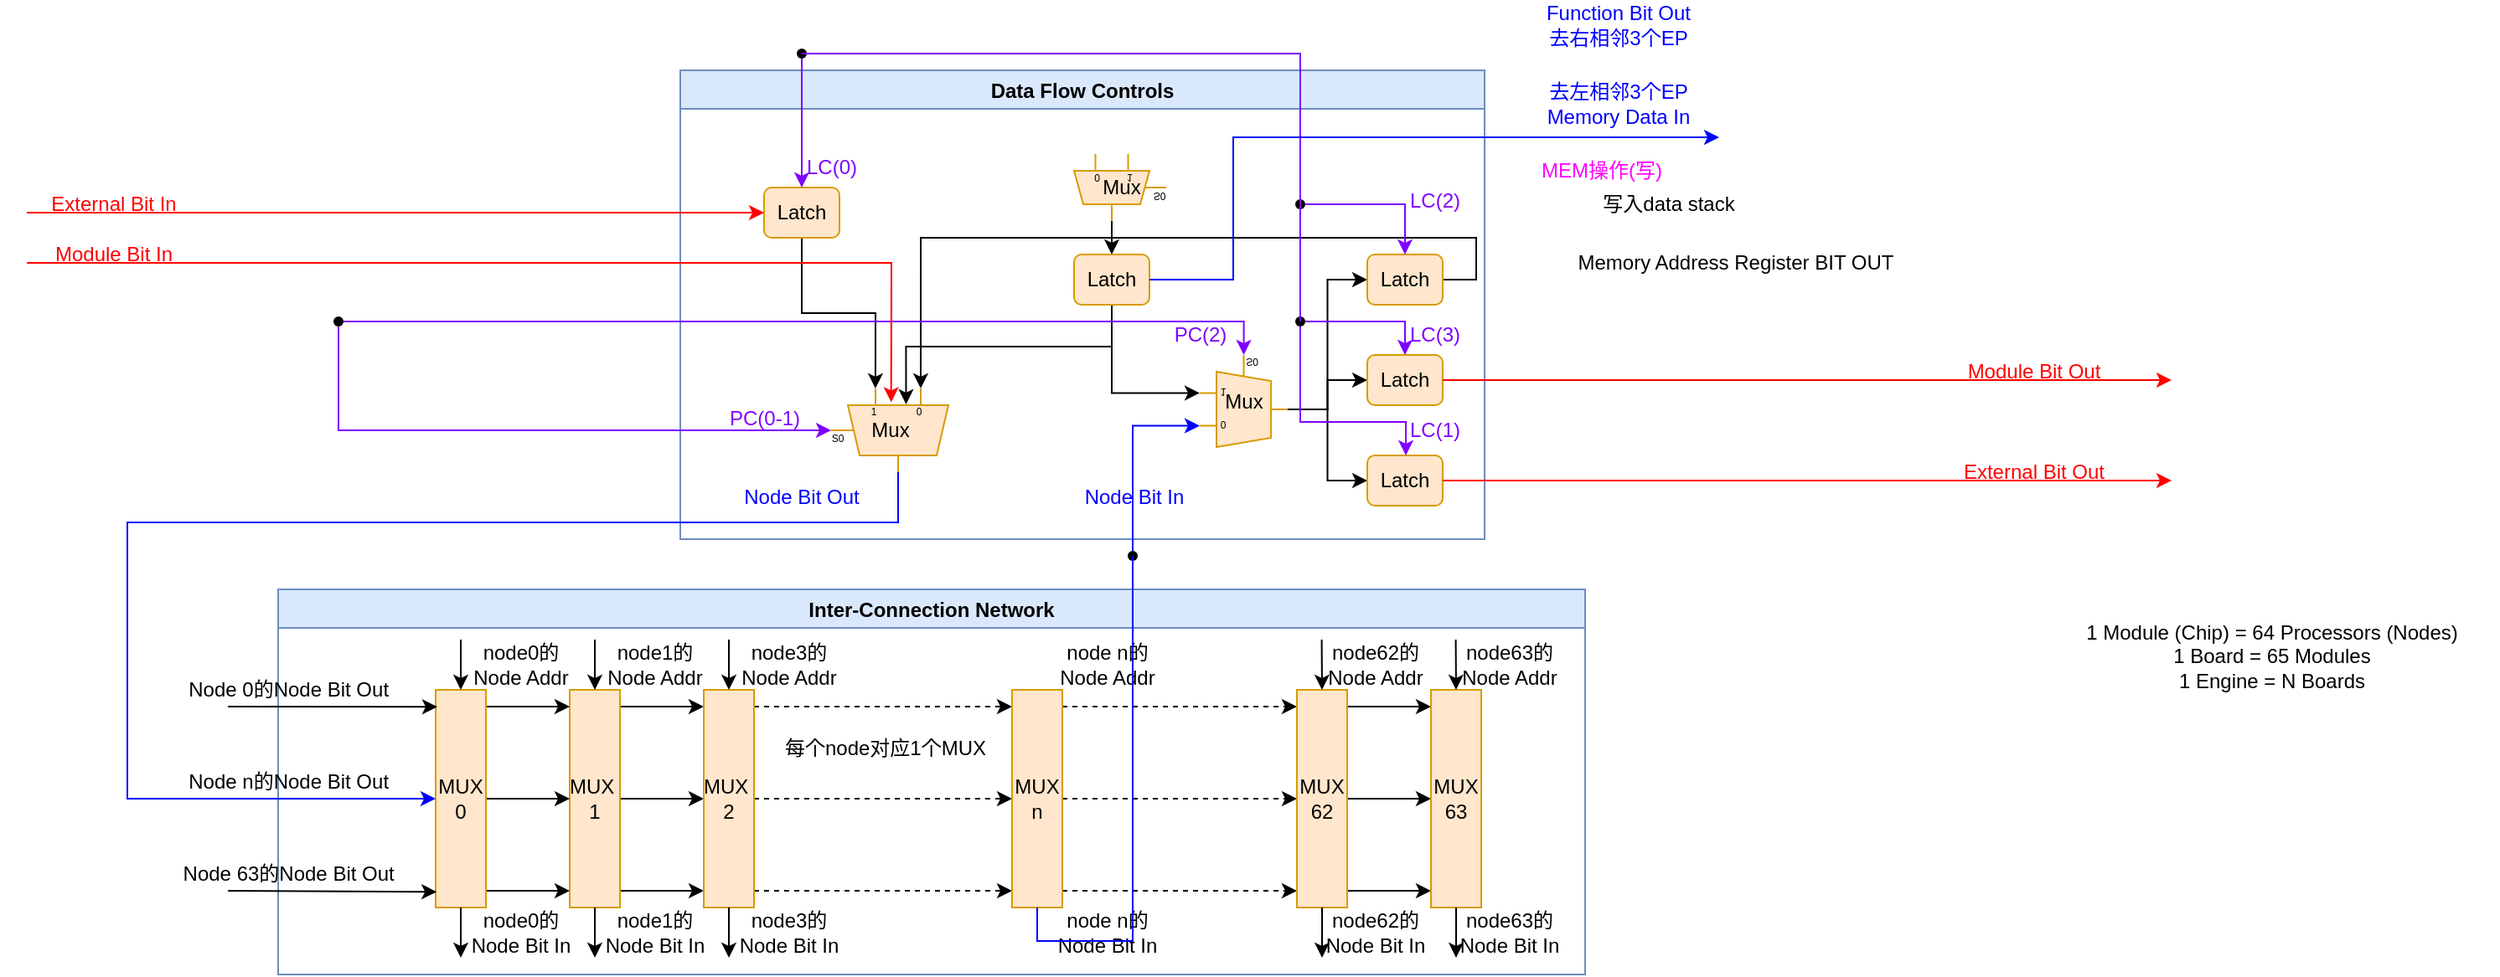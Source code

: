 <mxfile version="25.0.3">
  <diagram name="第 1 页" id="bcXvNBRFSXHWAv-egKjs">
    <mxGraphModel dx="1434" dy="738" grid="1" gridSize="10" guides="1" tooltips="1" connect="1" arrows="1" fold="1" page="1" pageScale="1" pageWidth="1169" pageHeight="827" math="0" shadow="0">
      <root>
        <mxCell id="0" />
        <mxCell id="1" parent="0" />
        <mxCell id="pQKynvWzuNlylUL6fyBY-1" value="1 Module (Chip) = 64 Processors (Nodes)&lt;br&gt;1 Board = 65 Modules&lt;br&gt;1 Engine = N Boards" style="text;html=1;strokeColor=none;fillColor=none;align=center;verticalAlign=middle;whiteSpace=wrap;rounded=0;" vertex="1" parent="1">
          <mxGeometry x="1285" y="1050" width="270" height="60" as="geometry" />
        </mxCell>
        <mxCell id="pQKynvWzuNlylUL6fyBY-2" value="Data Flow Controls" style="swimlane;strokeColor=#6c8ebf;fillColor=#dae8fc;" vertex="1" parent="1">
          <mxGeometry x="470" y="730" width="480" height="280" as="geometry" />
        </mxCell>
        <mxCell id="pQKynvWzuNlylUL6fyBY-3" style="edgeStyle=orthogonalEdgeStyle;rounded=0;orthogonalLoop=1;jettySize=auto;html=1;exitX=1;exitY=0.5;exitDx=0;exitDy=-5;exitPerimeter=0;entryX=0.5;entryY=0;entryDx=0;entryDy=0;strokeColor=#000000;strokeWidth=1;fontColor=#000000;endArrow=classic;endFill=1;" edge="1" parent="pQKynvWzuNlylUL6fyBY-2" source="pQKynvWzuNlylUL6fyBY-4" target="pQKynvWzuNlylUL6fyBY-7">
          <mxGeometry relative="1" as="geometry" />
        </mxCell>
        <mxCell id="pQKynvWzuNlylUL6fyBY-4" value="Mux" style="shadow=0;dashed=0;align=center;html=1;strokeWidth=1;shape=mxgraph.electrical.abstract.mux2;flipV=1;direction=north;flipH=0;fillColor=#ffe6cc;strokeColor=#d79b00;" vertex="1" parent="pQKynvWzuNlylUL6fyBY-2">
          <mxGeometry x="235" y="50" width="55" height="40" as="geometry" />
        </mxCell>
        <mxCell id="pQKynvWzuNlylUL6fyBY-5" style="edgeStyle=orthogonalEdgeStyle;rounded=0;orthogonalLoop=1;jettySize=auto;html=1;exitX=0.5;exitY=1;exitDx=0;exitDy=0;entryX=0;entryY=0.532;entryDx=0;entryDy=3;entryPerimeter=0;strokeColor=#000000;strokeWidth=1;fontColor=#000000;startArrow=none;startFill=0;endArrow=classic;endFill=1;" edge="1" parent="pQKynvWzuNlylUL6fyBY-2" source="pQKynvWzuNlylUL6fyBY-7" target="pQKynvWzuNlylUL6fyBY-11">
          <mxGeometry relative="1" as="geometry" />
        </mxCell>
        <mxCell id="pQKynvWzuNlylUL6fyBY-6" style="edgeStyle=orthogonalEdgeStyle;rounded=0;orthogonalLoop=1;jettySize=auto;html=1;exitX=0.5;exitY=1;exitDx=0;exitDy=0;strokeColor=#000000;strokeWidth=1;fontColor=#000000;startArrow=none;startFill=0;endArrow=classic;endFill=1;entryX=0.189;entryY=0.361;entryDx=0;entryDy=0;entryPerimeter=0;" edge="1" parent="pQKynvWzuNlylUL6fyBY-2" source="pQKynvWzuNlylUL6fyBY-7" target="pQKynvWzuNlylUL6fyBY-16">
          <mxGeometry relative="1" as="geometry">
            <mxPoint x="130" y="190" as="targetPoint" />
          </mxGeometry>
        </mxCell>
        <mxCell id="pQKynvWzuNlylUL6fyBY-7" value="Latch" style="rounded=1;whiteSpace=wrap;html=1;strokeColor=#d79b00;fillColor=#ffe6cc;" vertex="1" parent="pQKynvWzuNlylUL6fyBY-2">
          <mxGeometry x="235" y="110" width="45" height="30" as="geometry" />
        </mxCell>
        <mxCell id="pQKynvWzuNlylUL6fyBY-8" style="edgeStyle=orthogonalEdgeStyle;rounded=0;orthogonalLoop=1;jettySize=auto;html=1;exitX=1;exitY=0.5;exitDx=0;exitDy=-5;exitPerimeter=0;entryX=0;entryY=0.5;entryDx=0;entryDy=0;strokeColor=#000000;strokeWidth=1;fontColor=#000000;startArrow=none;startFill=0;endArrow=classic;endFill=1;" edge="1" parent="pQKynvWzuNlylUL6fyBY-2" source="pQKynvWzuNlylUL6fyBY-11" target="pQKynvWzuNlylUL6fyBY-13">
          <mxGeometry relative="1" as="geometry" />
        </mxCell>
        <mxCell id="pQKynvWzuNlylUL6fyBY-9" style="edgeStyle=orthogonalEdgeStyle;rounded=0;orthogonalLoop=1;jettySize=auto;html=1;exitX=1;exitY=0.5;exitDx=0;exitDy=-5;exitPerimeter=0;strokeColor=#000000;strokeWidth=1;fontColor=#000000;startArrow=none;startFill=0;endArrow=classic;endFill=1;" edge="1" parent="pQKynvWzuNlylUL6fyBY-2" source="pQKynvWzuNlylUL6fyBY-11" target="pQKynvWzuNlylUL6fyBY-14">
          <mxGeometry relative="1" as="geometry" />
        </mxCell>
        <mxCell id="pQKynvWzuNlylUL6fyBY-10" style="edgeStyle=orthogonalEdgeStyle;rounded=0;orthogonalLoop=1;jettySize=auto;html=1;exitX=1;exitY=0.5;exitDx=0;exitDy=-5;exitPerimeter=0;entryX=0;entryY=0.5;entryDx=0;entryDy=0;strokeColor=#000000;strokeWidth=1;fontColor=#000000;startArrow=none;startFill=0;endArrow=classic;endFill=1;" edge="1" parent="pQKynvWzuNlylUL6fyBY-2" source="pQKynvWzuNlylUL6fyBY-11" target="pQKynvWzuNlylUL6fyBY-15">
          <mxGeometry relative="1" as="geometry" />
        </mxCell>
        <mxCell id="pQKynvWzuNlylUL6fyBY-11" value="Mux" style="shadow=0;dashed=0;align=center;html=1;strokeWidth=1;shape=mxgraph.electrical.abstract.mux2;flipV=1;direction=east;flipH=0;fillColor=#ffe6cc;strokeColor=#d79b00;" vertex="1" parent="pQKynvWzuNlylUL6fyBY-2">
          <mxGeometry x="310" y="170" width="52.5" height="55" as="geometry" />
        </mxCell>
        <mxCell id="pQKynvWzuNlylUL6fyBY-12" style="edgeStyle=orthogonalEdgeStyle;rounded=0;orthogonalLoop=1;jettySize=auto;html=1;exitX=1;exitY=0.5;exitDx=0;exitDy=0;entryX=0;entryY=0.193;entryDx=0;entryDy=3;entryPerimeter=0;strokeColor=#000000;strokeWidth=1;fontColor=#FF0000;startArrow=none;startFill=0;endArrow=classic;endFill=1;" edge="1" parent="pQKynvWzuNlylUL6fyBY-2" source="pQKynvWzuNlylUL6fyBY-13" target="pQKynvWzuNlylUL6fyBY-16">
          <mxGeometry relative="1" as="geometry">
            <Array as="points">
              <mxPoint x="475" y="125" />
              <mxPoint x="475" y="100" />
              <mxPoint x="143" y="100" />
            </Array>
          </mxGeometry>
        </mxCell>
        <mxCell id="pQKynvWzuNlylUL6fyBY-13" value="Latch" style="rounded=1;whiteSpace=wrap;html=1;strokeColor=#d79b00;fillColor=#ffe6cc;" vertex="1" parent="pQKynvWzuNlylUL6fyBY-2">
          <mxGeometry x="410" y="110" width="45" height="30" as="geometry" />
        </mxCell>
        <mxCell id="pQKynvWzuNlylUL6fyBY-14" value="Latch" style="rounded=1;whiteSpace=wrap;html=1;strokeColor=#d79b00;fillColor=#ffe6cc;" vertex="1" parent="pQKynvWzuNlylUL6fyBY-2">
          <mxGeometry x="410" y="170" width="45" height="30" as="geometry" />
        </mxCell>
        <mxCell id="pQKynvWzuNlylUL6fyBY-15" value="Latch" style="rounded=1;whiteSpace=wrap;html=1;strokeColor=#d79b00;fillColor=#ffe6cc;" vertex="1" parent="pQKynvWzuNlylUL6fyBY-2">
          <mxGeometry x="410" y="230" width="45" height="30" as="geometry" />
        </mxCell>
        <mxCell id="pQKynvWzuNlylUL6fyBY-16" value="Mux" style="shadow=0;dashed=0;align=center;html=1;strokeWidth=1;shape=mxgraph.electrical.abstract.mux2;flipV=0;direction=south;flipH=0;fillColor=#ffe6cc;strokeColor=#d79b00;" vertex="1" parent="pQKynvWzuNlylUL6fyBY-2">
          <mxGeometry x="90" y="190" width="70" height="50" as="geometry" />
        </mxCell>
        <mxCell id="pQKynvWzuNlylUL6fyBY-17" value="Node Bit Out" style="text;html=1;strokeColor=none;fillColor=none;align=center;verticalAlign=middle;whiteSpace=wrap;rounded=0;fontColor=#0000FF;" vertex="1" parent="pQKynvWzuNlylUL6fyBY-2">
          <mxGeometry x="20" y="240" width="105" height="30" as="geometry" />
        </mxCell>
        <mxCell id="pQKynvWzuNlylUL6fyBY-18" style="edgeStyle=orthogonalEdgeStyle;rounded=0;orthogonalLoop=1;jettySize=auto;html=1;entryX=0;entryY=0.579;entryDx=0;entryDy=3;entryPerimeter=0;strokeColor=#000000;strokeWidth=1;fontColor=#0000FF;startArrow=none;startFill=0;endArrow=classic;endFill=1;" edge="1" parent="pQKynvWzuNlylUL6fyBY-2" source="pQKynvWzuNlylUL6fyBY-19" target="pQKynvWzuNlylUL6fyBY-16">
          <mxGeometry relative="1" as="geometry" />
        </mxCell>
        <mxCell id="pQKynvWzuNlylUL6fyBY-19" value="Latch" style="rounded=1;whiteSpace=wrap;html=1;strokeColor=#d79b00;fillColor=#ffe6cc;" vertex="1" parent="pQKynvWzuNlylUL6fyBY-2">
          <mxGeometry x="50" y="70" width="45" height="30" as="geometry" />
        </mxCell>
        <mxCell id="pQKynvWzuNlylUL6fyBY-20" value="LC(1)" style="text;strokeColor=none;fillColor=none;html=1;fontSize=12;fontStyle=0;verticalAlign=middle;align=center;dashed=1;fontColor=#7F00FF;" vertex="1" parent="pQKynvWzuNlylUL6fyBY-2">
          <mxGeometry x="430" y="207.5" width="40" height="15" as="geometry" />
        </mxCell>
        <mxCell id="pQKynvWzuNlylUL6fyBY-21" value="LC(3)" style="text;strokeColor=none;fillColor=none;html=1;fontSize=12;fontStyle=0;verticalAlign=middle;align=center;dashed=1;fontColor=#7F00FF;" vertex="1" parent="pQKynvWzuNlylUL6fyBY-2">
          <mxGeometry x="430" y="150" width="40" height="15" as="geometry" />
        </mxCell>
        <mxCell id="pQKynvWzuNlylUL6fyBY-22" value="LC(2)" style="text;strokeColor=none;fillColor=none;html=1;fontSize=12;fontStyle=0;verticalAlign=middle;align=center;dashed=1;fontColor=#7F00FF;" vertex="1" parent="pQKynvWzuNlylUL6fyBY-2">
          <mxGeometry x="430" y="70" width="40" height="15" as="geometry" />
        </mxCell>
        <mxCell id="pQKynvWzuNlylUL6fyBY-23" value="LC(0)" style="text;strokeColor=none;fillColor=none;html=1;fontSize=12;fontStyle=0;verticalAlign=middle;align=center;dashed=1;fontColor=#7F00FF;" vertex="1" parent="pQKynvWzuNlylUL6fyBY-2">
          <mxGeometry x="70" y="50" width="40" height="15" as="geometry" />
        </mxCell>
        <mxCell id="pQKynvWzuNlylUL6fyBY-24" value="PC(2)" style="text;strokeColor=none;fillColor=none;html=1;fontSize=12;fontStyle=0;verticalAlign=middle;align=center;dashed=1;fontColor=#7F00FF;" vertex="1" parent="pQKynvWzuNlylUL6fyBY-2">
          <mxGeometry x="290" y="150" width="40" height="15" as="geometry" />
        </mxCell>
        <mxCell id="pQKynvWzuNlylUL6fyBY-25" value="PC(0-1)" style="text;strokeColor=none;fillColor=none;html=1;fontSize=12;fontStyle=0;verticalAlign=middle;align=center;dashed=1;fontColor=#7F00FF;" vertex="1" parent="pQKynvWzuNlylUL6fyBY-2">
          <mxGeometry x="30" y="200" width="40" height="15" as="geometry" />
        </mxCell>
        <mxCell id="pQKynvWzuNlylUL6fyBY-26" value="Node Bit In" style="text;html=1;strokeColor=none;fillColor=none;align=center;verticalAlign=middle;whiteSpace=wrap;rounded=0;fontColor=#0000FF;" vertex="1" parent="pQKynvWzuNlylUL6fyBY-2">
          <mxGeometry x="232" y="240" width="78" height="30" as="geometry" />
        </mxCell>
        <mxCell id="pQKynvWzuNlylUL6fyBY-27" value="Inter-Connection Network" style="swimlane;strokeColor=#6c8ebf;fillColor=#dae8fc;" vertex="1" parent="1">
          <mxGeometry x="230" y="1040" width="780" height="230" as="geometry" />
        </mxCell>
        <mxCell id="pQKynvWzuNlylUL6fyBY-28" style="edgeStyle=orthogonalEdgeStyle;rounded=0;orthogonalLoop=1;jettySize=auto;html=1;strokeColor=#000000;strokeWidth=1;fontColor=#000000;startArrow=none;startFill=0;endArrow=classic;endFill=1;" edge="1" parent="pQKynvWzuNlylUL6fyBY-27" source="pQKynvWzuNlylUL6fyBY-31" target="pQKynvWzuNlylUL6fyBY-35">
          <mxGeometry relative="1" as="geometry" />
        </mxCell>
        <mxCell id="pQKynvWzuNlylUL6fyBY-29" style="edgeStyle=orthogonalEdgeStyle;rounded=0;orthogonalLoop=1;jettySize=auto;html=1;strokeColor=#000000;strokeWidth=1;fontColor=#000000;startArrow=none;startFill=0;endArrow=classic;endFill=1;" edge="1" parent="pQKynvWzuNlylUL6fyBY-27" source="pQKynvWzuNlylUL6fyBY-31" target="pQKynvWzuNlylUL6fyBY-35">
          <mxGeometry relative="1" as="geometry">
            <Array as="points">
              <mxPoint x="234" y="70" />
              <mxPoint x="234" y="70" />
            </Array>
          </mxGeometry>
        </mxCell>
        <mxCell id="pQKynvWzuNlylUL6fyBY-30" style="edgeStyle=orthogonalEdgeStyle;rounded=0;orthogonalLoop=1;jettySize=auto;html=1;strokeColor=#000000;strokeWidth=1;fontColor=#000000;startArrow=none;startFill=0;endArrow=classic;endFill=1;" edge="1" parent="pQKynvWzuNlylUL6fyBY-27" source="pQKynvWzuNlylUL6fyBY-31" target="pQKynvWzuNlylUL6fyBY-35">
          <mxGeometry relative="1" as="geometry">
            <Array as="points">
              <mxPoint x="224" y="180" />
              <mxPoint x="224" y="180" />
            </Array>
          </mxGeometry>
        </mxCell>
        <mxCell id="pQKynvWzuNlylUL6fyBY-31" value="MUX&amp;nbsp;&lt;br&gt;1" style="rounded=0;whiteSpace=wrap;html=1;strokeColor=#d79b00;fillColor=#ffe6cc;" vertex="1" parent="pQKynvWzuNlylUL6fyBY-27">
          <mxGeometry x="174" y="60" width="30" height="130" as="geometry" />
        </mxCell>
        <mxCell id="pQKynvWzuNlylUL6fyBY-32" style="edgeStyle=orthogonalEdgeStyle;rounded=0;orthogonalLoop=1;jettySize=auto;html=1;strokeColor=#000000;strokeWidth=1;fontColor=#000000;startArrow=none;startFill=0;endArrow=classic;endFill=1;dashed=1;" edge="1" parent="pQKynvWzuNlylUL6fyBY-27" source="pQKynvWzuNlylUL6fyBY-35" target="pQKynvWzuNlylUL6fyBY-43">
          <mxGeometry relative="1" as="geometry">
            <Array as="points">
              <mxPoint x="338" y="180" />
              <mxPoint x="338" y="180" />
            </Array>
          </mxGeometry>
        </mxCell>
        <mxCell id="pQKynvWzuNlylUL6fyBY-33" style="edgeStyle=orthogonalEdgeStyle;rounded=0;orthogonalLoop=1;jettySize=auto;html=1;strokeColor=#000000;strokeWidth=1;fontColor=#000000;startArrow=none;startFill=0;endArrow=classic;endFill=1;dashed=1;" edge="1" parent="pQKynvWzuNlylUL6fyBY-27" source="pQKynvWzuNlylUL6fyBY-35" target="pQKynvWzuNlylUL6fyBY-43">
          <mxGeometry relative="1" as="geometry">
            <Array as="points">
              <mxPoint x="368" y="70" />
              <mxPoint x="368" y="70" />
            </Array>
          </mxGeometry>
        </mxCell>
        <mxCell id="pQKynvWzuNlylUL6fyBY-34" style="edgeStyle=orthogonalEdgeStyle;rounded=0;orthogonalLoop=1;jettySize=auto;html=1;strokeColor=#000000;strokeWidth=1;fontColor=#000000;startArrow=none;startFill=0;endArrow=classic;endFill=1;dashed=1;" edge="1" parent="pQKynvWzuNlylUL6fyBY-27" source="pQKynvWzuNlylUL6fyBY-35" target="pQKynvWzuNlylUL6fyBY-43">
          <mxGeometry relative="1" as="geometry" />
        </mxCell>
        <mxCell id="pQKynvWzuNlylUL6fyBY-35" value="MUX&amp;nbsp;&lt;br&gt;2" style="rounded=0;whiteSpace=wrap;html=1;strokeColor=#d79b00;fillColor=#ffe6cc;" vertex="1" parent="pQKynvWzuNlylUL6fyBY-27">
          <mxGeometry x="254" y="60" width="30" height="130" as="geometry" />
        </mxCell>
        <mxCell id="pQKynvWzuNlylUL6fyBY-36" style="edgeStyle=orthogonalEdgeStyle;rounded=0;orthogonalLoop=1;jettySize=auto;html=1;strokeColor=#000000;strokeWidth=1;fontColor=#000000;startArrow=none;startFill=0;endArrow=classic;endFill=1;" edge="1" parent="pQKynvWzuNlylUL6fyBY-27" source="pQKynvWzuNlylUL6fyBY-39" target="pQKynvWzuNlylUL6fyBY-31">
          <mxGeometry relative="1" as="geometry">
            <Array as="points">
              <mxPoint x="144" y="180" />
              <mxPoint x="144" y="180" />
            </Array>
          </mxGeometry>
        </mxCell>
        <mxCell id="pQKynvWzuNlylUL6fyBY-37" style="edgeStyle=orthogonalEdgeStyle;rounded=0;orthogonalLoop=1;jettySize=auto;html=1;strokeColor=#000000;strokeWidth=1;fontColor=#000000;startArrow=none;startFill=0;endArrow=classic;endFill=1;" edge="1" parent="pQKynvWzuNlylUL6fyBY-27" source="pQKynvWzuNlylUL6fyBY-39" target="pQKynvWzuNlylUL6fyBY-31">
          <mxGeometry relative="1" as="geometry">
            <Array as="points">
              <mxPoint x="154" y="70" />
              <mxPoint x="154" y="70" />
            </Array>
          </mxGeometry>
        </mxCell>
        <mxCell id="pQKynvWzuNlylUL6fyBY-38" style="edgeStyle=orthogonalEdgeStyle;rounded=0;orthogonalLoop=1;jettySize=auto;html=1;strokeColor=#000000;strokeWidth=1;fontColor=#000000;startArrow=none;startFill=0;endArrow=classic;endFill=1;" edge="1" parent="pQKynvWzuNlylUL6fyBY-27" source="pQKynvWzuNlylUL6fyBY-39" target="pQKynvWzuNlylUL6fyBY-31">
          <mxGeometry relative="1" as="geometry" />
        </mxCell>
        <mxCell id="pQKynvWzuNlylUL6fyBY-39" value="MUX 0" style="rounded=0;whiteSpace=wrap;html=1;strokeColor=#d79b00;fillColor=#ffe6cc;" vertex="1" parent="pQKynvWzuNlylUL6fyBY-27">
          <mxGeometry x="94" y="60" width="30" height="130" as="geometry" />
        </mxCell>
        <mxCell id="pQKynvWzuNlylUL6fyBY-40" style="edgeStyle=orthogonalEdgeStyle;rounded=0;orthogonalLoop=1;jettySize=auto;html=1;strokeColor=#000000;strokeWidth=1;fontColor=#000000;startArrow=none;startFill=0;endArrow=classic;endFill=1;dashed=1;" edge="1" parent="pQKynvWzuNlylUL6fyBY-27" source="pQKynvWzuNlylUL6fyBY-43" target="pQKynvWzuNlylUL6fyBY-47">
          <mxGeometry relative="1" as="geometry">
            <Array as="points">
              <mxPoint x="528" y="180" />
              <mxPoint x="528" y="180" />
            </Array>
          </mxGeometry>
        </mxCell>
        <mxCell id="pQKynvWzuNlylUL6fyBY-41" style="edgeStyle=orthogonalEdgeStyle;rounded=0;orthogonalLoop=1;jettySize=auto;html=1;strokeColor=#000000;strokeWidth=1;fontColor=#000000;startArrow=none;startFill=0;endArrow=classic;endFill=1;dashed=1;" edge="1" parent="pQKynvWzuNlylUL6fyBY-27" source="pQKynvWzuNlylUL6fyBY-43" target="pQKynvWzuNlylUL6fyBY-47">
          <mxGeometry relative="1" as="geometry">
            <Array as="points">
              <mxPoint x="538" y="70" />
              <mxPoint x="538" y="70" />
            </Array>
          </mxGeometry>
        </mxCell>
        <mxCell id="pQKynvWzuNlylUL6fyBY-42" style="edgeStyle=orthogonalEdgeStyle;rounded=0;orthogonalLoop=1;jettySize=auto;html=1;strokeColor=#000000;strokeWidth=1;fontColor=#000000;startArrow=none;startFill=0;endArrow=classic;endFill=1;dashed=1;" edge="1" parent="pQKynvWzuNlylUL6fyBY-27" source="pQKynvWzuNlylUL6fyBY-43" target="pQKynvWzuNlylUL6fyBY-47">
          <mxGeometry relative="1" as="geometry" />
        </mxCell>
        <mxCell id="pQKynvWzuNlylUL6fyBY-43" value="MUX n" style="rounded=0;whiteSpace=wrap;html=1;strokeColor=#d79b00;fillColor=#ffe6cc;" vertex="1" parent="pQKynvWzuNlylUL6fyBY-27">
          <mxGeometry x="438" y="60" width="30" height="130" as="geometry" />
        </mxCell>
        <mxCell id="pQKynvWzuNlylUL6fyBY-44" style="edgeStyle=orthogonalEdgeStyle;rounded=0;orthogonalLoop=1;jettySize=auto;html=1;strokeColor=#000000;strokeWidth=1;fontColor=#000000;startArrow=none;startFill=0;endArrow=classic;endFill=1;" edge="1" parent="pQKynvWzuNlylUL6fyBY-27" source="pQKynvWzuNlylUL6fyBY-47" target="pQKynvWzuNlylUL6fyBY-48">
          <mxGeometry relative="1" as="geometry">
            <Array as="points">
              <mxPoint x="658" y="180" />
              <mxPoint x="658" y="180" />
            </Array>
          </mxGeometry>
        </mxCell>
        <mxCell id="pQKynvWzuNlylUL6fyBY-45" style="edgeStyle=orthogonalEdgeStyle;rounded=0;orthogonalLoop=1;jettySize=auto;html=1;strokeColor=#000000;strokeWidth=1;fontColor=#000000;startArrow=none;startFill=0;endArrow=classic;endFill=1;" edge="1" parent="pQKynvWzuNlylUL6fyBY-27" source="pQKynvWzuNlylUL6fyBY-47" target="pQKynvWzuNlylUL6fyBY-48">
          <mxGeometry relative="1" as="geometry">
            <Array as="points">
              <mxPoint x="658" y="70" />
              <mxPoint x="658" y="70" />
            </Array>
          </mxGeometry>
        </mxCell>
        <mxCell id="pQKynvWzuNlylUL6fyBY-46" style="edgeStyle=orthogonalEdgeStyle;rounded=0;orthogonalLoop=1;jettySize=auto;html=1;strokeColor=#000000;strokeWidth=1;fontColor=#000000;startArrow=none;startFill=0;endArrow=classic;endFill=1;" edge="1" parent="pQKynvWzuNlylUL6fyBY-27" source="pQKynvWzuNlylUL6fyBY-47" target="pQKynvWzuNlylUL6fyBY-48">
          <mxGeometry relative="1" as="geometry" />
        </mxCell>
        <mxCell id="pQKynvWzuNlylUL6fyBY-47" value="MUX 62" style="rounded=0;whiteSpace=wrap;html=1;strokeColor=#d79b00;fillColor=#ffe6cc;" vertex="1" parent="pQKynvWzuNlylUL6fyBY-27">
          <mxGeometry x="608" y="60" width="30" height="130" as="geometry" />
        </mxCell>
        <mxCell id="pQKynvWzuNlylUL6fyBY-48" value="MUX 63" style="rounded=0;whiteSpace=wrap;html=1;strokeColor=#d79b00;fillColor=#ffe6cc;" vertex="1" parent="pQKynvWzuNlylUL6fyBY-27">
          <mxGeometry x="688" y="60" width="30" height="130" as="geometry" />
        </mxCell>
        <mxCell id="pQKynvWzuNlylUL6fyBY-49" value="" style="endArrow=classic;html=1;rounded=0;strokeColor=#000000;strokeWidth=1;fontColor=#000000;entryX=0.02;entryY=0.928;entryDx=0;entryDy=0;entryPerimeter=0;" edge="1" parent="pQKynvWzuNlylUL6fyBY-27" target="pQKynvWzuNlylUL6fyBY-39">
          <mxGeometry width="50" height="50" relative="1" as="geometry">
            <mxPoint x="-30" y="180" as="sourcePoint" />
            <mxPoint x="50" y="180" as="targetPoint" />
          </mxGeometry>
        </mxCell>
        <mxCell id="pQKynvWzuNlylUL6fyBY-50" value="每个node对应1个MUX" style="text;html=1;strokeColor=none;fillColor=none;align=center;verticalAlign=middle;whiteSpace=wrap;rounded=0;dashed=1;fontColor=#000000;" vertex="1" parent="pQKynvWzuNlylUL6fyBY-27">
          <mxGeometry x="295" y="80" width="135" height="30" as="geometry" />
        </mxCell>
        <mxCell id="pQKynvWzuNlylUL6fyBY-51" value="node0的Node Bit In" style="text;html=1;strokeColor=none;fillColor=none;align=center;verticalAlign=middle;whiteSpace=wrap;rounded=0;dashed=1;fontColor=#000000;" vertex="1" parent="pQKynvWzuNlylUL6fyBY-27">
          <mxGeometry x="110" y="190" width="70" height="30" as="geometry" />
        </mxCell>
        <mxCell id="pQKynvWzuNlylUL6fyBY-52" value="node63的Node Bit In" style="text;html=1;strokeColor=none;fillColor=none;align=center;verticalAlign=middle;whiteSpace=wrap;rounded=0;dashed=1;fontColor=#000000;" vertex="1" parent="pQKynvWzuNlylUL6fyBY-27">
          <mxGeometry x="700" y="190" width="70" height="30" as="geometry" />
        </mxCell>
        <mxCell id="pQKynvWzuNlylUL6fyBY-53" value="node62的Node Bit In" style="text;html=1;strokeColor=none;fillColor=none;align=center;verticalAlign=middle;whiteSpace=wrap;rounded=0;dashed=1;fontColor=#000000;" vertex="1" parent="pQKynvWzuNlylUL6fyBY-27">
          <mxGeometry x="620" y="190" width="70" height="30" as="geometry" />
        </mxCell>
        <mxCell id="pQKynvWzuNlylUL6fyBY-54" value="node1的Node Bit In" style="text;html=1;strokeColor=none;fillColor=none;align=center;verticalAlign=middle;whiteSpace=wrap;rounded=0;dashed=1;fontColor=#000000;" vertex="1" parent="pQKynvWzuNlylUL6fyBY-27">
          <mxGeometry x="190" y="190" width="70" height="30" as="geometry" />
        </mxCell>
        <mxCell id="pQKynvWzuNlylUL6fyBY-55" value="node3的Node Bit In" style="text;html=1;strokeColor=none;fillColor=none;align=center;verticalAlign=middle;whiteSpace=wrap;rounded=0;dashed=1;fontColor=#000000;" vertex="1" parent="pQKynvWzuNlylUL6fyBY-27">
          <mxGeometry x="270" y="190" width="70" height="30" as="geometry" />
        </mxCell>
        <mxCell id="pQKynvWzuNlylUL6fyBY-56" value="node n的Node Bit In" style="text;html=1;strokeColor=none;fillColor=none;align=center;verticalAlign=middle;whiteSpace=wrap;rounded=0;dashed=1;fontColor=#000000;" vertex="1" parent="pQKynvWzuNlylUL6fyBY-27">
          <mxGeometry x="460" y="190" width="70" height="30" as="geometry" />
        </mxCell>
        <mxCell id="pQKynvWzuNlylUL6fyBY-57" value="node0的Node Addr" style="text;html=1;strokeColor=none;fillColor=none;align=center;verticalAlign=middle;whiteSpace=wrap;rounded=0;dashed=1;fontColor=#000000;" vertex="1" parent="pQKynvWzuNlylUL6fyBY-27">
          <mxGeometry x="110" y="30" width="70" height="30" as="geometry" />
        </mxCell>
        <mxCell id="pQKynvWzuNlylUL6fyBY-58" value="node1的Node Addr" style="text;html=1;strokeColor=none;fillColor=none;align=center;verticalAlign=middle;whiteSpace=wrap;rounded=0;dashed=1;fontColor=#000000;" vertex="1" parent="pQKynvWzuNlylUL6fyBY-27">
          <mxGeometry x="190" y="30" width="70" height="30" as="geometry" />
        </mxCell>
        <mxCell id="pQKynvWzuNlylUL6fyBY-59" value="node3的Node Addr" style="text;html=1;strokeColor=none;fillColor=none;align=center;verticalAlign=middle;whiteSpace=wrap;rounded=0;dashed=1;fontColor=#000000;" vertex="1" parent="pQKynvWzuNlylUL6fyBY-27">
          <mxGeometry x="270" y="30" width="70" height="30" as="geometry" />
        </mxCell>
        <mxCell id="pQKynvWzuNlylUL6fyBY-60" value="node n的Node Addr" style="text;html=1;strokeColor=none;fillColor=none;align=center;verticalAlign=middle;whiteSpace=wrap;rounded=0;dashed=1;fontColor=#000000;" vertex="1" parent="pQKynvWzuNlylUL6fyBY-27">
          <mxGeometry x="460" y="30" width="70" height="30" as="geometry" />
        </mxCell>
        <mxCell id="pQKynvWzuNlylUL6fyBY-61" value="node62的Node Addr" style="text;html=1;strokeColor=none;fillColor=none;align=center;verticalAlign=middle;whiteSpace=wrap;rounded=0;dashed=1;fontColor=#000000;" vertex="1" parent="pQKynvWzuNlylUL6fyBY-27">
          <mxGeometry x="620" y="30" width="70" height="30" as="geometry" />
        </mxCell>
        <mxCell id="pQKynvWzuNlylUL6fyBY-62" value="node63的Node Addr" style="text;html=1;strokeColor=none;fillColor=none;align=center;verticalAlign=middle;whiteSpace=wrap;rounded=0;dashed=1;fontColor=#000000;" vertex="1" parent="pQKynvWzuNlylUL6fyBY-27">
          <mxGeometry x="700" y="30" width="70" height="30" as="geometry" />
        </mxCell>
        <mxCell id="pQKynvWzuNlylUL6fyBY-63" value="" style="endArrow=classic;html=1;rounded=0;strokeColor=#000000;strokeWidth=1;fontColor=#000000;entryX=0.033;entryY=0.078;entryDx=0;entryDy=0;entryPerimeter=0;" edge="1" parent="1" target="pQKynvWzuNlylUL6fyBY-39">
          <mxGeometry width="50" height="50" relative="1" as="geometry">
            <mxPoint x="200" y="1110" as="sourcePoint" />
            <mxPoint x="210" y="1110" as="targetPoint" />
          </mxGeometry>
        </mxCell>
        <mxCell id="pQKynvWzuNlylUL6fyBY-64" value="Node 0的Node Bit Out&amp;nbsp;" style="text;html=1;strokeColor=none;fillColor=none;align=center;verticalAlign=middle;whiteSpace=wrap;rounded=0;dashed=1;fontColor=#000000;" vertex="1" parent="1">
          <mxGeometry x="170" y="1090" width="136" height="20" as="geometry" />
        </mxCell>
        <mxCell id="pQKynvWzuNlylUL6fyBY-65" value="Node n的Node Bit Out&amp;nbsp;" style="text;html=1;strokeColor=none;fillColor=none;align=center;verticalAlign=middle;whiteSpace=wrap;rounded=0;dashed=1;fontColor=#000000;" vertex="1" parent="1">
          <mxGeometry x="170" y="1145" width="136" height="20" as="geometry" />
        </mxCell>
        <mxCell id="pQKynvWzuNlylUL6fyBY-66" value="Node 63的Node Bit Out&amp;nbsp;" style="text;html=1;strokeColor=none;fillColor=none;align=center;verticalAlign=middle;whiteSpace=wrap;rounded=0;dashed=1;fontColor=#000000;" vertex="1" parent="1">
          <mxGeometry x="170" y="1200" width="136" height="20" as="geometry" />
        </mxCell>
        <mxCell id="pQKynvWzuNlylUL6fyBY-67" style="edgeStyle=orthogonalEdgeStyle;rounded=0;orthogonalLoop=1;jettySize=auto;html=1;exitX=0.5;exitY=1;exitDx=0;exitDy=0;strokeColor=#000000;strokeWidth=1;fontColor=#000000;startArrow=none;startFill=0;endArrow=classic;endFill=1;" edge="1" parent="1" source="pQKynvWzuNlylUL6fyBY-39">
          <mxGeometry relative="1" as="geometry">
            <mxPoint x="339" y="1260" as="targetPoint" />
          </mxGeometry>
        </mxCell>
        <mxCell id="pQKynvWzuNlylUL6fyBY-68" style="edgeStyle=orthogonalEdgeStyle;rounded=0;orthogonalLoop=1;jettySize=auto;html=1;exitX=0.5;exitY=1;exitDx=0;exitDy=0;strokeColor=#000000;strokeWidth=1;fontColor=#000000;startArrow=none;startFill=0;endArrow=classic;endFill=1;" edge="1" parent="1" source="pQKynvWzuNlylUL6fyBY-47">
          <mxGeometry relative="1" as="geometry">
            <mxPoint x="853" y="1260" as="targetPoint" />
          </mxGeometry>
        </mxCell>
        <mxCell id="pQKynvWzuNlylUL6fyBY-69" style="edgeStyle=orthogonalEdgeStyle;rounded=0;orthogonalLoop=1;jettySize=auto;html=1;exitX=0.5;exitY=1;exitDx=0;exitDy=0;strokeColor=#000000;strokeWidth=1;fontColor=#000000;startArrow=none;startFill=0;endArrow=classic;endFill=1;" edge="1" parent="1" source="pQKynvWzuNlylUL6fyBY-48">
          <mxGeometry relative="1" as="geometry">
            <mxPoint x="933" y="1260" as="targetPoint" />
          </mxGeometry>
        </mxCell>
        <mxCell id="pQKynvWzuNlylUL6fyBY-70" style="edgeStyle=orthogonalEdgeStyle;rounded=0;orthogonalLoop=1;jettySize=auto;html=1;exitX=0.5;exitY=1;exitDx=0;exitDy=0;strokeColor=#000000;strokeWidth=1;fontColor=#000000;startArrow=none;startFill=0;endArrow=classic;endFill=1;" edge="1" parent="1" source="pQKynvWzuNlylUL6fyBY-31">
          <mxGeometry relative="1" as="geometry">
            <mxPoint x="419" y="1260" as="targetPoint" />
          </mxGeometry>
        </mxCell>
        <mxCell id="pQKynvWzuNlylUL6fyBY-71" style="edgeStyle=orthogonalEdgeStyle;rounded=0;orthogonalLoop=1;jettySize=auto;html=1;exitX=0.5;exitY=1;exitDx=0;exitDy=0;strokeColor=#000000;strokeWidth=1;fontColor=#000000;startArrow=none;startFill=0;endArrow=classic;endFill=1;" edge="1" parent="1" source="pQKynvWzuNlylUL6fyBY-35">
          <mxGeometry relative="1" as="geometry">
            <mxPoint x="499" y="1260" as="targetPoint" />
          </mxGeometry>
        </mxCell>
        <mxCell id="pQKynvWzuNlylUL6fyBY-72" style="edgeStyle=orthogonalEdgeStyle;rounded=0;orthogonalLoop=1;jettySize=auto;html=1;exitDx=0;exitDy=0;strokeColor=#0000FF;strokeWidth=1;fontColor=#000000;startArrow=none;startFill=0;endArrow=classic;endFill=1;entryX=0;entryY=0.177;entryDx=0;entryDy=3;entryPerimeter=0;" edge="1" parent="1" source="pQKynvWzuNlylUL6fyBY-100" target="pQKynvWzuNlylUL6fyBY-11">
          <mxGeometry relative="1" as="geometry">
            <mxPoint x="683" y="1260" as="targetPoint" />
            <Array as="points">
              <mxPoint x="740" y="942" />
            </Array>
          </mxGeometry>
        </mxCell>
        <mxCell id="pQKynvWzuNlylUL6fyBY-73" style="edgeStyle=orthogonalEdgeStyle;rounded=0;orthogonalLoop=1;jettySize=auto;html=1;exitX=0.5;exitY=0;exitDx=0;exitDy=0;strokeColor=#000000;strokeWidth=1;fontColor=#000000;startArrow=classic;startFill=1;endArrow=none;endFill=0;" edge="1" parent="1" source="pQKynvWzuNlylUL6fyBY-39">
          <mxGeometry relative="1" as="geometry">
            <mxPoint x="339" y="1070" as="targetPoint" />
          </mxGeometry>
        </mxCell>
        <mxCell id="pQKynvWzuNlylUL6fyBY-74" style="edgeStyle=orthogonalEdgeStyle;rounded=0;orthogonalLoop=1;jettySize=auto;html=1;exitX=0.5;exitY=0;exitDx=0;exitDy=0;strokeColor=#000000;strokeWidth=1;fontColor=#000000;startArrow=classic;startFill=1;endArrow=none;endFill=0;" edge="1" parent="1" source="pQKynvWzuNlylUL6fyBY-31">
          <mxGeometry relative="1" as="geometry">
            <mxPoint x="419" y="1070" as="targetPoint" />
          </mxGeometry>
        </mxCell>
        <mxCell id="pQKynvWzuNlylUL6fyBY-75" style="edgeStyle=orthogonalEdgeStyle;rounded=0;orthogonalLoop=1;jettySize=auto;html=1;exitX=0.5;exitY=0;exitDx=0;exitDy=0;strokeColor=#000000;strokeWidth=1;fontColor=#000000;startArrow=classic;startFill=1;endArrow=none;endFill=0;" edge="1" parent="1" source="pQKynvWzuNlylUL6fyBY-35">
          <mxGeometry relative="1" as="geometry">
            <mxPoint x="499" y="1070" as="targetPoint" />
          </mxGeometry>
        </mxCell>
        <mxCell id="pQKynvWzuNlylUL6fyBY-76" style="edgeStyle=orthogonalEdgeStyle;rounded=0;orthogonalLoop=1;jettySize=auto;html=1;exitX=0.5;exitY=0;exitDx=0;exitDy=0;strokeColor=#000000;strokeWidth=1;fontColor=#000000;startArrow=classic;startFill=1;endArrow=none;endFill=0;" edge="1" parent="1" source="pQKynvWzuNlylUL6fyBY-47">
          <mxGeometry relative="1" as="geometry">
            <mxPoint x="852.793" y="1070" as="targetPoint" />
          </mxGeometry>
        </mxCell>
        <mxCell id="pQKynvWzuNlylUL6fyBY-77" style="edgeStyle=orthogonalEdgeStyle;rounded=0;orthogonalLoop=1;jettySize=auto;html=1;exitX=0.5;exitY=0;exitDx=0;exitDy=0;strokeColor=#000000;strokeWidth=1;fontColor=#000000;startArrow=classic;startFill=1;endArrow=none;endFill=0;" edge="1" parent="1" source="pQKynvWzuNlylUL6fyBY-48">
          <mxGeometry relative="1" as="geometry">
            <mxPoint x="932.793" y="1070" as="targetPoint" />
          </mxGeometry>
        </mxCell>
        <mxCell id="pQKynvWzuNlylUL6fyBY-78" style="edgeStyle=orthogonalEdgeStyle;rounded=0;orthogonalLoop=1;jettySize=auto;html=1;exitDx=0;exitDy=0;entryX=0.31;entryY=1;entryDx=10;entryDy=0;entryPerimeter=0;strokeColor=#7F00FF;strokeWidth=1;fontColor=#000000;startArrow=none;startFill=0;endArrow=classic;endFill=1;" edge="1" parent="1" source="pQKynvWzuNlylUL6fyBY-99" target="pQKynvWzuNlylUL6fyBY-11">
          <mxGeometry relative="1" as="geometry">
            <Array as="points">
              <mxPoint x="265" y="880" />
              <mxPoint x="806" y="880" />
            </Array>
          </mxGeometry>
        </mxCell>
        <mxCell id="pQKynvWzuNlylUL6fyBY-79" style="edgeStyle=orthogonalEdgeStyle;rounded=0;orthogonalLoop=1;jettySize=auto;html=1;exitX=1;exitY=0.5;exitDx=0;exitDy=-5;exitPerimeter=0;strokeColor=#0000FF;strokeWidth=1;fontColor=#000000;startArrow=none;startFill=0;endArrow=classic;endFill=1;" edge="1" parent="1" source="pQKynvWzuNlylUL6fyBY-16" target="pQKynvWzuNlylUL6fyBY-39">
          <mxGeometry relative="1" as="geometry">
            <mxPoint x="300" y="1190" as="targetPoint" />
            <Array as="points">
              <mxPoint x="600" y="1000" />
              <mxPoint x="140" y="1000" />
              <mxPoint x="140" y="1165" />
            </Array>
          </mxGeometry>
        </mxCell>
        <mxCell id="pQKynvWzuNlylUL6fyBY-80" value="" style="endArrow=classic;html=1;rounded=0;strokeColor=#FF0000;strokeWidth=1;fontColor=#000000;entryX=0;entryY=0.5;entryDx=0;entryDy=0;" edge="1" parent="1" target="pQKynvWzuNlylUL6fyBY-19">
          <mxGeometry width="50" height="50" relative="1" as="geometry">
            <mxPoint x="80" y="815" as="sourcePoint" />
            <mxPoint x="200" y="800.14" as="targetPoint" />
          </mxGeometry>
        </mxCell>
        <mxCell id="pQKynvWzuNlylUL6fyBY-81" value="External Bit In" style="text;html=1;strokeColor=none;fillColor=none;align=center;verticalAlign=middle;whiteSpace=wrap;rounded=0;dashed=1;fontColor=#FF0000;" vertex="1" parent="1">
          <mxGeometry x="64.0" y="800" width="136" height="20" as="geometry" />
        </mxCell>
        <mxCell id="pQKynvWzuNlylUL6fyBY-82" style="edgeStyle=orthogonalEdgeStyle;rounded=0;orthogonalLoop=1;jettySize=auto;html=1;exitDx=0;exitDy=0;strokeColor=#7F00FF;strokeWidth=1;fontColor=#FF0000;startArrow=none;startFill=0;endArrow=classic;endFill=1;entryX=0.5;entryY=0;entryDx=0;entryDy=0;" edge="1" parent="1" source="pQKynvWzuNlylUL6fyBY-91" target="pQKynvWzuNlylUL6fyBY-19">
          <mxGeometry relative="1" as="geometry">
            <mxPoint x="320.0" y="490" as="targetPoint" />
            <Array as="points">
              <mxPoint x="543" y="720" />
            </Array>
          </mxGeometry>
        </mxCell>
        <mxCell id="pQKynvWzuNlylUL6fyBY-83" value="" style="endArrow=classic;html=1;rounded=0;strokeColor=#FF0000;strokeWidth=1;fontColor=#000000;entryX=0.164;entryY=0.488;entryDx=0;entryDy=0;entryPerimeter=0;" edge="1" parent="1" target="pQKynvWzuNlylUL6fyBY-16">
          <mxGeometry width="50" height="50" relative="1" as="geometry">
            <mxPoint x="80" y="845" as="sourcePoint" />
            <mxPoint x="520" y="845" as="targetPoint" />
            <Array as="points">
              <mxPoint x="596" y="845" />
            </Array>
          </mxGeometry>
        </mxCell>
        <mxCell id="pQKynvWzuNlylUL6fyBY-84" value="Module Bit In" style="text;html=1;strokeColor=none;fillColor=none;align=center;verticalAlign=middle;whiteSpace=wrap;rounded=0;dashed=1;fontColor=#FF0000;" vertex="1" parent="1">
          <mxGeometry x="64.0" y="830" width="136" height="20" as="geometry" />
        </mxCell>
        <mxCell id="pQKynvWzuNlylUL6fyBY-85" value="Memory Address Register BIT OUT" style="text;html=1;strokeColor=none;fillColor=none;align=center;verticalAlign=middle;whiteSpace=wrap;rounded=0;dashed=1;fontColor=#000000;" vertex="1" parent="1">
          <mxGeometry x="1000" y="830" width="200" height="30" as="geometry" />
        </mxCell>
        <mxCell id="pQKynvWzuNlylUL6fyBY-86" style="edgeStyle=orthogonalEdgeStyle;rounded=0;orthogonalLoop=1;jettySize=auto;html=1;strokeColor=#FF0000;strokeWidth=1;fontColor=#FF0000;startArrow=none;startFill=0;endArrow=classic;endFill=1;" edge="1" parent="1" source="pQKynvWzuNlylUL6fyBY-14">
          <mxGeometry relative="1" as="geometry">
            <mxPoint x="1360" y="915" as="targetPoint" />
          </mxGeometry>
        </mxCell>
        <mxCell id="pQKynvWzuNlylUL6fyBY-87" value="Module Bit Out" style="text;html=1;strokeColor=none;fillColor=none;align=center;verticalAlign=middle;whiteSpace=wrap;rounded=0;dashed=1;fontColor=#FF0000;" vertex="1" parent="1">
          <mxGeometry x="1210" y="900" width="136" height="20" as="geometry" />
        </mxCell>
        <mxCell id="pQKynvWzuNlylUL6fyBY-88" style="edgeStyle=orthogonalEdgeStyle;rounded=0;orthogonalLoop=1;jettySize=auto;html=1;strokeColor=#FF0000;strokeWidth=1;fontColor=#FF0000;startArrow=none;startFill=0;endArrow=classic;endFill=1;" edge="1" parent="1" source="pQKynvWzuNlylUL6fyBY-15">
          <mxGeometry relative="1" as="geometry">
            <mxPoint x="1360" y="975" as="targetPoint" />
          </mxGeometry>
        </mxCell>
        <mxCell id="pQKynvWzuNlylUL6fyBY-89" value="External Bit Out" style="text;html=1;strokeColor=none;fillColor=none;align=center;verticalAlign=middle;whiteSpace=wrap;rounded=0;dashed=1;fontColor=#FF0000;" vertex="1" parent="1">
          <mxGeometry x="1210" y="960" width="136" height="20" as="geometry" />
        </mxCell>
        <mxCell id="pQKynvWzuNlylUL6fyBY-90" style="edgeStyle=orthogonalEdgeStyle;rounded=0;orthogonalLoop=1;jettySize=auto;html=1;entryX=0.5;entryY=0;entryDx=0;entryDy=0;strokeColor=#7F00FF;strokeWidth=1;fontColor=#FF0000;startArrow=none;startFill=0;endArrow=classic;endFill=1;" edge="1" parent="1" source="pQKynvWzuNlylUL6fyBY-93" target="pQKynvWzuNlylUL6fyBY-13">
          <mxGeometry relative="1" as="geometry">
            <Array as="points">
              <mxPoint x="840" y="810" />
              <mxPoint x="903" y="810" />
            </Array>
          </mxGeometry>
        </mxCell>
        <mxCell id="pQKynvWzuNlylUL6fyBY-91" value="" style="shape=waypoint;sketch=0;fillStyle=solid;size=6;pointerEvents=1;points=[];fillColor=none;resizable=0;rotatable=0;perimeter=centerPerimeter;snapToPoint=1;dashed=1;strokeColor=#000000;fontColor=#FF0000;" vertex="1" parent="1">
          <mxGeometry x="522.5" y="700" width="40" height="40" as="geometry" />
        </mxCell>
        <mxCell id="pQKynvWzuNlylUL6fyBY-92" style="edgeStyle=orthogonalEdgeStyle;rounded=0;orthogonalLoop=1;jettySize=auto;html=1;entryX=0.5;entryY=0;entryDx=0;entryDy=0;strokeColor=#7F00FF;strokeWidth=1;fontColor=#FF0000;startArrow=none;startFill=0;endArrow=classic;endFill=1;" edge="1" parent="1" source="pQKynvWzuNlylUL6fyBY-96" target="pQKynvWzuNlylUL6fyBY-14">
          <mxGeometry relative="1" as="geometry">
            <Array as="points">
              <mxPoint x="840" y="880" />
              <mxPoint x="903" y="880" />
            </Array>
          </mxGeometry>
        </mxCell>
        <mxCell id="pQKynvWzuNlylUL6fyBY-93" value="" style="shape=waypoint;sketch=0;fillStyle=solid;size=6;pointerEvents=1;points=[];fillColor=none;resizable=0;rotatable=0;perimeter=centerPerimeter;snapToPoint=1;dashed=1;strokeColor=#000000;fontColor=#FF0000;" vertex="1" parent="1">
          <mxGeometry x="820" y="790" width="40" height="40" as="geometry" />
        </mxCell>
        <mxCell id="pQKynvWzuNlylUL6fyBY-94" value="" style="edgeStyle=orthogonalEdgeStyle;rounded=0;orthogonalLoop=1;jettySize=auto;html=1;entryDx=0;entryDy=0;strokeColor=#7F00FF;strokeWidth=1;fontColor=#FF0000;startArrow=none;startFill=0;endArrow=none;endFill=1;" edge="1" parent="1" source="pQKynvWzuNlylUL6fyBY-91" target="pQKynvWzuNlylUL6fyBY-93">
          <mxGeometry relative="1" as="geometry">
            <mxPoint x="542.5" y="720" as="sourcePoint" />
            <mxPoint x="902.5" y="840" as="targetPoint" />
            <Array as="points">
              <mxPoint x="840" y="720" />
            </Array>
          </mxGeometry>
        </mxCell>
        <mxCell id="pQKynvWzuNlylUL6fyBY-95" style="edgeStyle=orthogonalEdgeStyle;rounded=0;orthogonalLoop=1;jettySize=auto;html=1;strokeColor=#7F00FF;strokeWidth=1;fontColor=#FF0000;startArrow=none;startFill=0;endArrow=classic;endFill=1;" edge="1" parent="1" source="pQKynvWzuNlylUL6fyBY-96" target="pQKynvWzuNlylUL6fyBY-15">
          <mxGeometry relative="1" as="geometry">
            <Array as="points">
              <mxPoint x="840" y="940" />
              <mxPoint x="903" y="940" />
            </Array>
          </mxGeometry>
        </mxCell>
        <mxCell id="pQKynvWzuNlylUL6fyBY-96" value="" style="shape=waypoint;sketch=0;fillStyle=solid;size=6;pointerEvents=1;points=[];fillColor=none;resizable=0;rotatable=0;perimeter=centerPerimeter;snapToPoint=1;dashed=1;strokeColor=#000000;fontColor=#FF0000;" vertex="1" parent="1">
          <mxGeometry x="820" y="860" width="40" height="40" as="geometry" />
        </mxCell>
        <mxCell id="pQKynvWzuNlylUL6fyBY-97" value="" style="edgeStyle=orthogonalEdgeStyle;rounded=0;orthogonalLoop=1;jettySize=auto;html=1;entryDx=0;entryDy=0;strokeColor=#7F00FF;strokeWidth=1;fontColor=#FF0000;startArrow=none;startFill=0;endArrow=none;endFill=1;" edge="1" parent="1" source="pQKynvWzuNlylUL6fyBY-93" target="pQKynvWzuNlylUL6fyBY-96">
          <mxGeometry relative="1" as="geometry">
            <mxPoint x="840" y="810" as="sourcePoint" />
            <mxPoint x="902.5" y="900" as="targetPoint" />
            <Array as="points" />
          </mxGeometry>
        </mxCell>
        <mxCell id="pQKynvWzuNlylUL6fyBY-98" style="edgeStyle=orthogonalEdgeStyle;rounded=0;orthogonalLoop=1;jettySize=auto;html=1;entryX=0.3;entryY=1;entryDx=10;entryDy=0;entryPerimeter=0;strokeColor=#7F00FF;strokeWidth=1;fontSize=12;fontColor=#000000;startArrow=none;startFill=0;endArrow=classic;endFill=1;" edge="1" parent="1" source="pQKynvWzuNlylUL6fyBY-99" target="pQKynvWzuNlylUL6fyBY-16">
          <mxGeometry relative="1" as="geometry">
            <Array as="points">
              <mxPoint x="266" y="945" />
            </Array>
          </mxGeometry>
        </mxCell>
        <mxCell id="pQKynvWzuNlylUL6fyBY-99" value="" style="shape=waypoint;sketch=0;fillStyle=solid;size=6;pointerEvents=1;points=[];fillColor=none;resizable=0;rotatable=0;perimeter=centerPerimeter;snapToPoint=1;dashed=1;strokeColor=#000000;fontSize=12;fontColor=#000000;" vertex="1" parent="1">
          <mxGeometry x="246" y="860" width="40" height="40" as="geometry" />
        </mxCell>
        <mxCell id="pQKynvWzuNlylUL6fyBY-100" value="" style="shape=waypoint;sketch=0;fillStyle=solid;size=6;pointerEvents=1;points=[];fillColor=none;resizable=0;rotatable=0;perimeter=centerPerimeter;snapToPoint=1;dashed=1;strokeColor=#000000;fontSize=12;fontColor=#000000;" vertex="1" parent="1">
          <mxGeometry x="720" y="1000" width="40" height="40" as="geometry" />
        </mxCell>
        <mxCell id="pQKynvWzuNlylUL6fyBY-101" value="" style="edgeStyle=orthogonalEdgeStyle;rounded=0;orthogonalLoop=1;jettySize=auto;html=1;exitX=0.5;exitY=1;exitDx=0;exitDy=0;strokeColor=#0000FF;strokeWidth=1;fontColor=#000000;startArrow=none;startFill=0;endArrow=none;endFill=1;entryDx=0;entryDy=3;entryPerimeter=0;" edge="1" parent="1" source="pQKynvWzuNlylUL6fyBY-43" target="pQKynvWzuNlylUL6fyBY-100">
          <mxGeometry relative="1" as="geometry">
            <mxPoint x="780" y="942.25" as="targetPoint" />
            <mxPoint x="683" y="1230" as="sourcePoint" />
          </mxGeometry>
        </mxCell>
        <mxCell id="pQKynvWzuNlylUL6fyBY-102" style="edgeStyle=orthogonalEdgeStyle;rounded=0;orthogonalLoop=1;jettySize=auto;html=1;exitX=1;exitY=0.5;exitDx=0;exitDy=0;strokeColor=#0000FF;strokeWidth=1;fontSize=12;fontColor=#000000;startArrow=none;startFill=0;endArrow=classic;endFill=1;" edge="1" parent="1" source="pQKynvWzuNlylUL6fyBY-7">
          <mxGeometry relative="1" as="geometry">
            <mxPoint x="1090" y="770" as="targetPoint" />
            <Array as="points">
              <mxPoint x="800" y="855" />
              <mxPoint x="800" y="770" />
              <mxPoint x="1090" y="770" />
            </Array>
          </mxGeometry>
        </mxCell>
        <mxCell id="pQKynvWzuNlylUL6fyBY-103" value="写入data stack" style="text;html=1;strokeColor=none;fillColor=none;align=center;verticalAlign=middle;whiteSpace=wrap;rounded=0;dashed=1;fontColor=#000000;" vertex="1" parent="1">
          <mxGeometry x="1010" y="800" width="100" height="20" as="geometry" />
        </mxCell>
        <mxCell id="pQKynvWzuNlylUL6fyBY-104" value="MEM操作(写)" style="text;html=1;strokeColor=none;fillColor=none;align=center;verticalAlign=middle;whiteSpace=wrap;rounded=0;dashed=1;fontColor=#FF00FF;" vertex="1" parent="1">
          <mxGeometry x="970" y="780" width="100" height="20" as="geometry" />
        </mxCell>
        <mxCell id="pQKynvWzuNlylUL6fyBY-105" value="去左相邻3个EP&lt;br&gt;Memory Data In" style="text;html=1;strokeColor=none;fillColor=none;align=center;verticalAlign=middle;whiteSpace=wrap;rounded=0;dashed=1;fontColor=#0000FF;" vertex="1" parent="1">
          <mxGeometry x="980" y="740" width="100" height="20" as="geometry" />
        </mxCell>
        <mxCell id="pQKynvWzuNlylUL6fyBY-106" value="Function Bit Out&lt;br&gt;去右相邻3个EP" style="text;html=1;strokeColor=none;fillColor=none;align=center;verticalAlign=middle;whiteSpace=wrap;rounded=0;dashed=1;fontColor=#0000FF;" vertex="1" parent="1">
          <mxGeometry x="980" y="692.5" width="100" height="20" as="geometry" />
        </mxCell>
      </root>
    </mxGraphModel>
  </diagram>
</mxfile>
